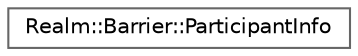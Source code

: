 digraph "Graphical Class Hierarchy"
{
 // LATEX_PDF_SIZE
  bgcolor="transparent";
  edge [fontname=Helvetica,fontsize=10,labelfontname=Helvetica,labelfontsize=10];
  node [fontname=Helvetica,fontsize=10,shape=box,height=0.2,width=0.4];
  rankdir="LR";
  Node0 [id="Node000000",label="Realm::Barrier::ParticipantInfo",height=0.2,width=0.4,color="grey40", fillcolor="white", style="filled",URL="$structRealm_1_1Barrier_1_1ParticipantInfo.html",tooltip=" "];
}
